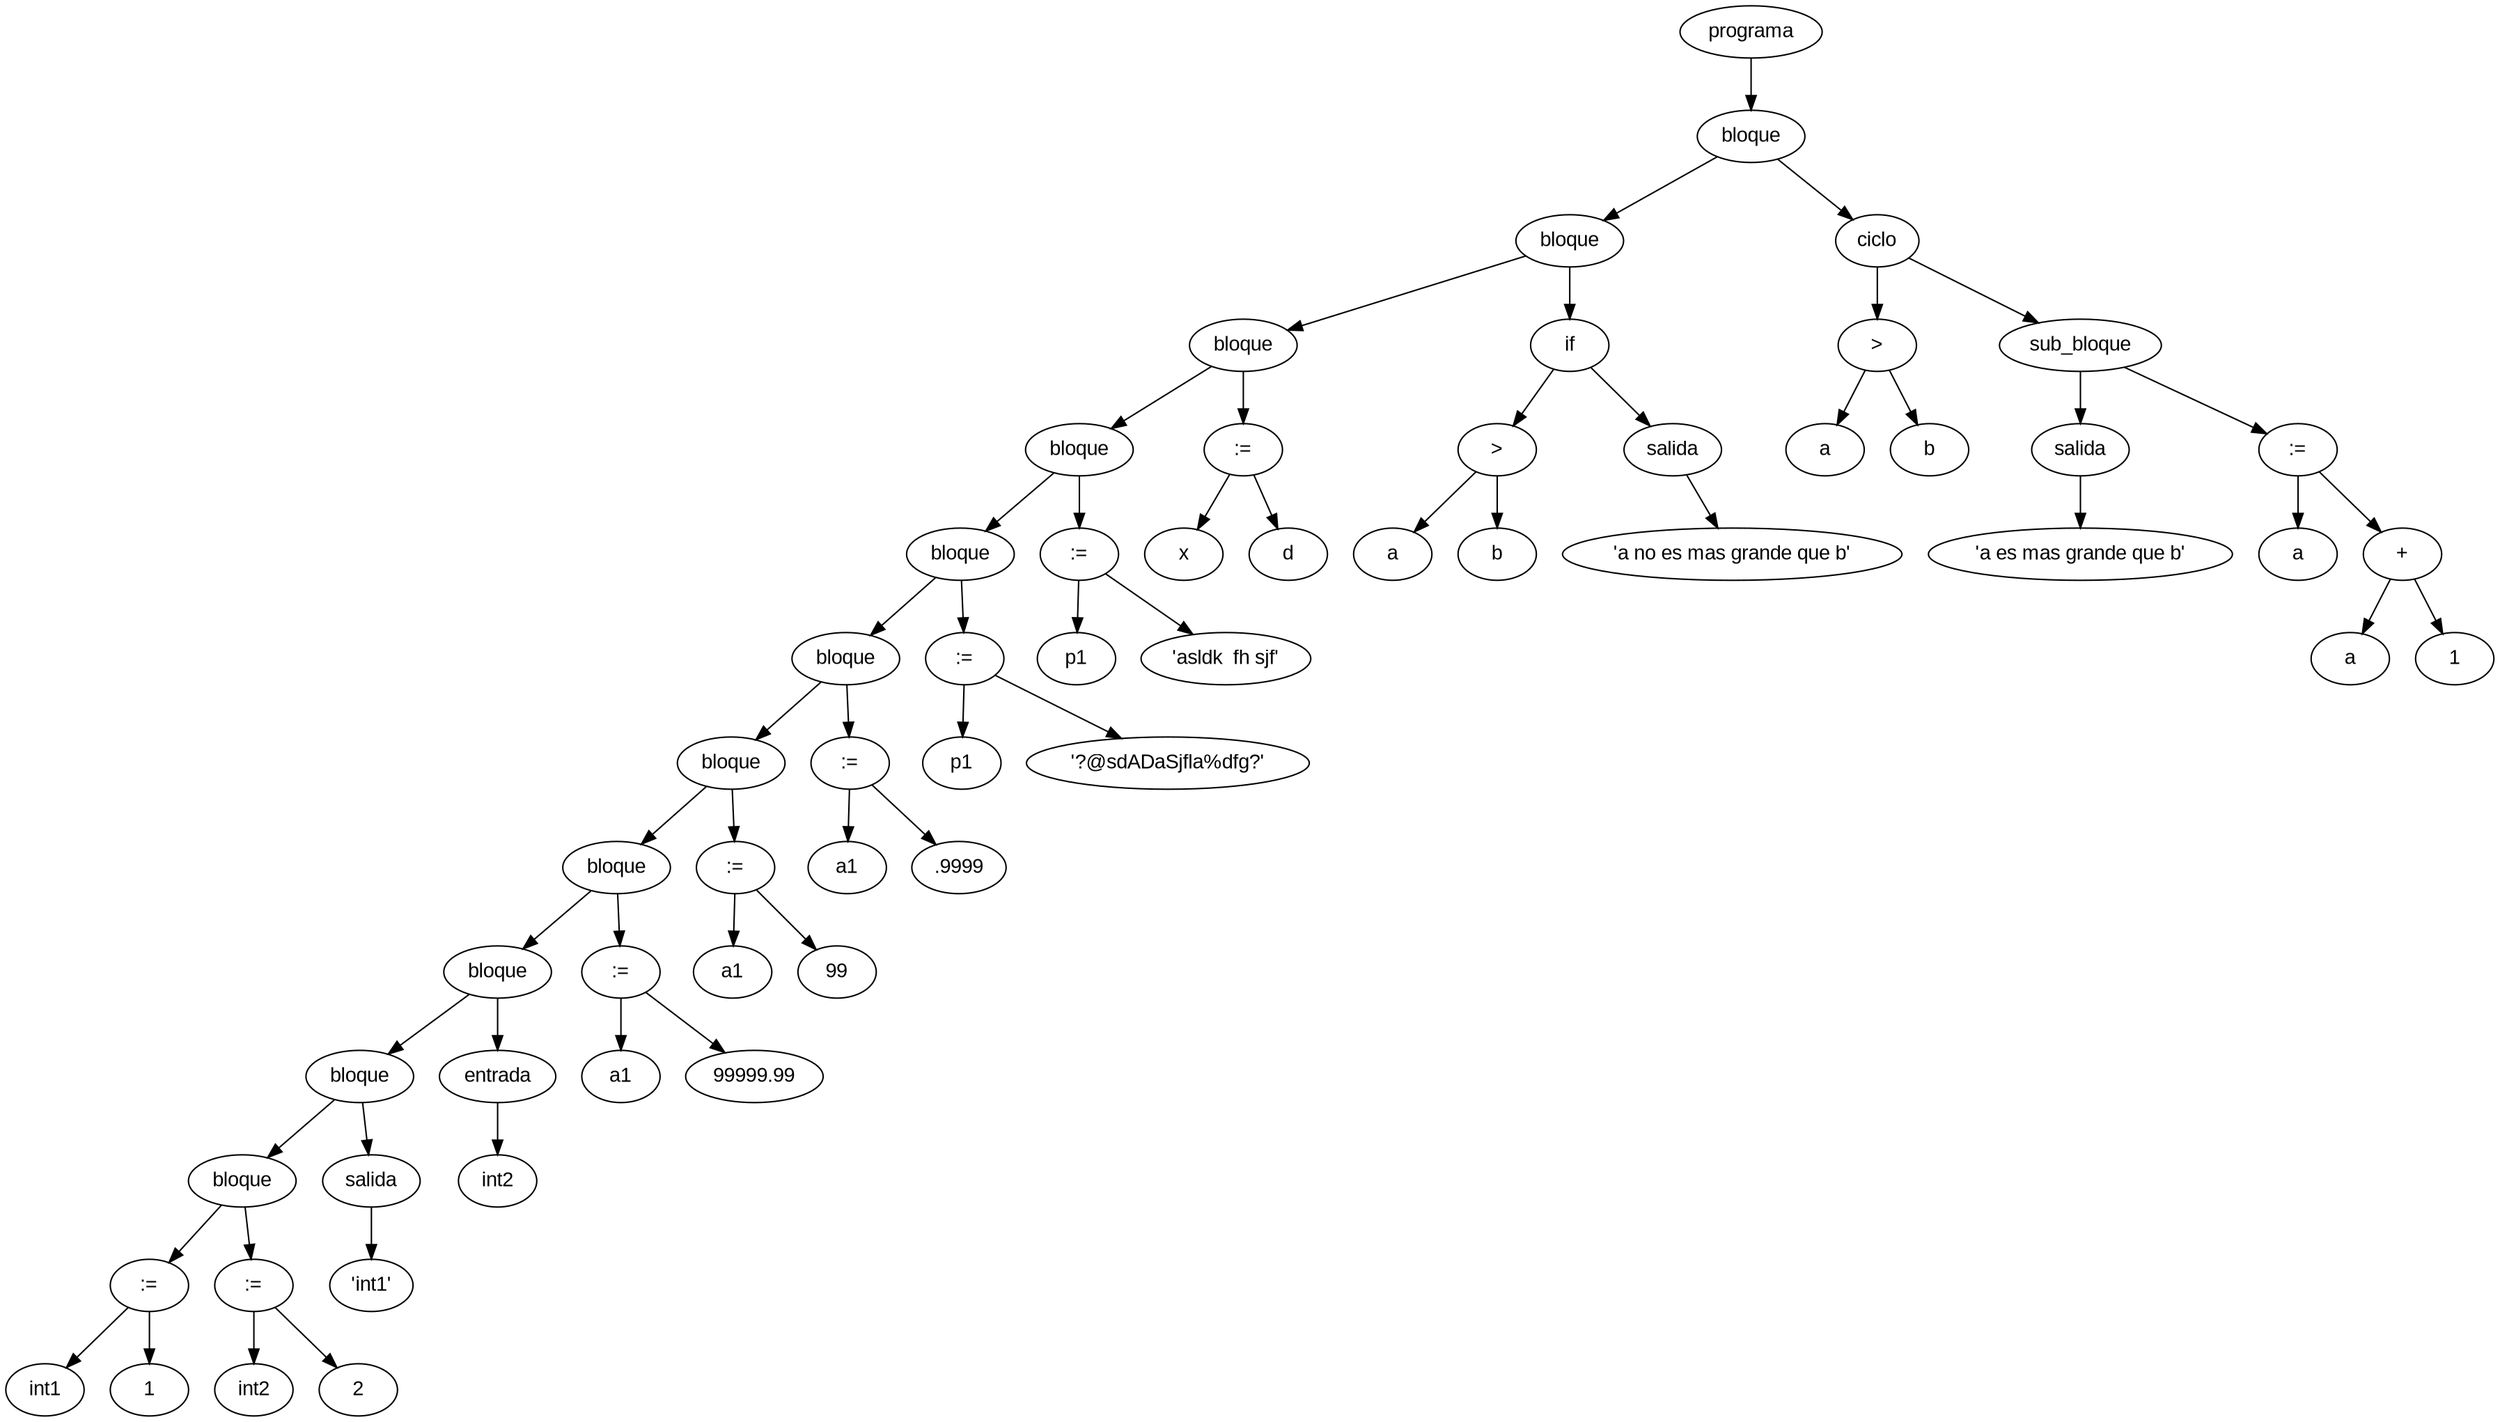 digraph BST {
    node [fontname="Arial"];
id1 [label = "programa"];
id2 [label = "bloque"];
id3 [label = "bloque"];
id4 [label = "bloque"];
id5 [label = "bloque"];
id6 [label = "bloque"];
id7 [label = "bloque"];
id8 [label = "bloque"];
id9 [label = "bloque"];
id10 [label = "bloque"];
id11 [label = "bloque"];
id12 [label = "bloque"];
id13 [label = ":="];
id14 [label = "int1"];
id13 -> id14 ;
id15 [label = "1"];
id13 -> id15 ;
id12 -> id13 ;
id16 [label = ":="];
id17 [label = "int2"];
id16 -> id17 ;
id18 [label = "2"];
id16 -> id18 ;
id12 -> id16 ;
id11 -> id12 ;
id19 [label = "salida"];
id20 [label = "'int1'"];
id19 -> id20 ;
id11 -> id19 ;
id10 -> id11 ;
id21 [label = "entrada"];
id22 [label = "int2"];
id21 -> id22 ;
id10 -> id21 ;
id9 -> id10 ;
id23 [label = ":="];
id24 [label = "a1"];
id23 -> id24 ;
id25 [label = "99999.99"];
id23 -> id25 ;
id9 -> id23 ;
id8 -> id9 ;
id26 [label = ":="];
id27 [label = "a1"];
id26 -> id27 ;
id28 [label = "99"];
id26 -> id28 ;
id8 -> id26 ;
id7 -> id8 ;
id29 [label = ":="];
id30 [label = "a1"];
id29 -> id30 ;
id31 [label = ".9999"];
id29 -> id31 ;
id7 -> id29 ;
id6 -> id7 ;
id32 [label = ":="];
id33 [label = "p1"];
id32 -> id33 ;
id34 [label = "'?@sdADaSjfla%dfg?'"];
id32 -> id34 ;
id6 -> id32 ;
id5 -> id6 ;
id35 [label = ":="];
id36 [label = "p1"];
id35 -> id36 ;
id37 [label = "'asldk  fh sjf'"];
id35 -> id37 ;
id5 -> id35 ;
id4 -> id5 ;
id38 [label = ":="];
id39 [label = "x"];
id38 -> id39 ;
id40 [label = "d"];
id38 -> id40 ;
id4 -> id38 ;
id3 -> id4 ;
id41 [label = "if"];
id42 [label = ">"];
id43 [label = "a"];
id42 -> id43 ;
id44 [label = "b"];
id42 -> id44 ;
id41 -> id42 ;
id45 [label = "salida"];
id46 [label = "'a no es mas grande que b'"];
id45 -> id46 ;
id41 -> id45 ;
id3 -> id41 ;
id2 -> id3 ;
id47 [label = "ciclo"];
id48 [label = ">"];
id49 [label = "a"];
id48 -> id49 ;
id50 [label = "b"];
id48 -> id50 ;
id47 -> id48 ;
id51 [label = "sub_bloque"];
id52 [label = "salida"];
id53 [label = "'a es mas grande que b'"];
id52 -> id53 ;
id51 -> id52 ;
id54 [label = ":="];
id55 [label = "a"];
id54 -> id55 ;
id56 [label = "+"];
id57 [label = "a"];
id56 -> id57 ;
id58 [label = "1"];
id56 -> id58 ;
id54 -> id56 ;
id51 -> id54 ;
id47 -> id51 ;
id2 -> id47 ;
id1 -> id2 ;
}
